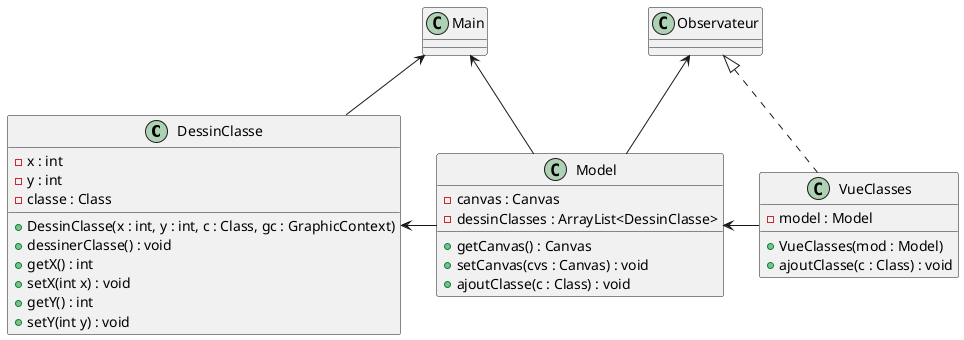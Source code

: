 @startuml
'https://plantuml.com/class-diagram

class DessinClasse{
- x : int
- y : int
- classe : Class
+ DessinClasse(x : int, y : int, c : Class, gc : GraphicContext)
+ dessinerClasse() : void
+ getX() : int
+ setX(int x) : void
+ getY() : int
+ setY(int y) : void
}

class VueClasses{
- model : Model
+ VueClasses(mod : Model)
+ ajoutClasse(c : Class) : void
}

class Model{
- canvas : Canvas
- dessinClasses : ArrayList<DessinClasse>
+ getCanvas() : Canvas
+ setCanvas(cvs : Canvas) : void
+ ajoutClasse(c : Class) : void
}

Observateur <-- Model
Observateur <|.. VueClasses
DessinClasse <- Model
Model <- VueClasses
Main <-- Model
Main <-- DessinClasse
@enduml